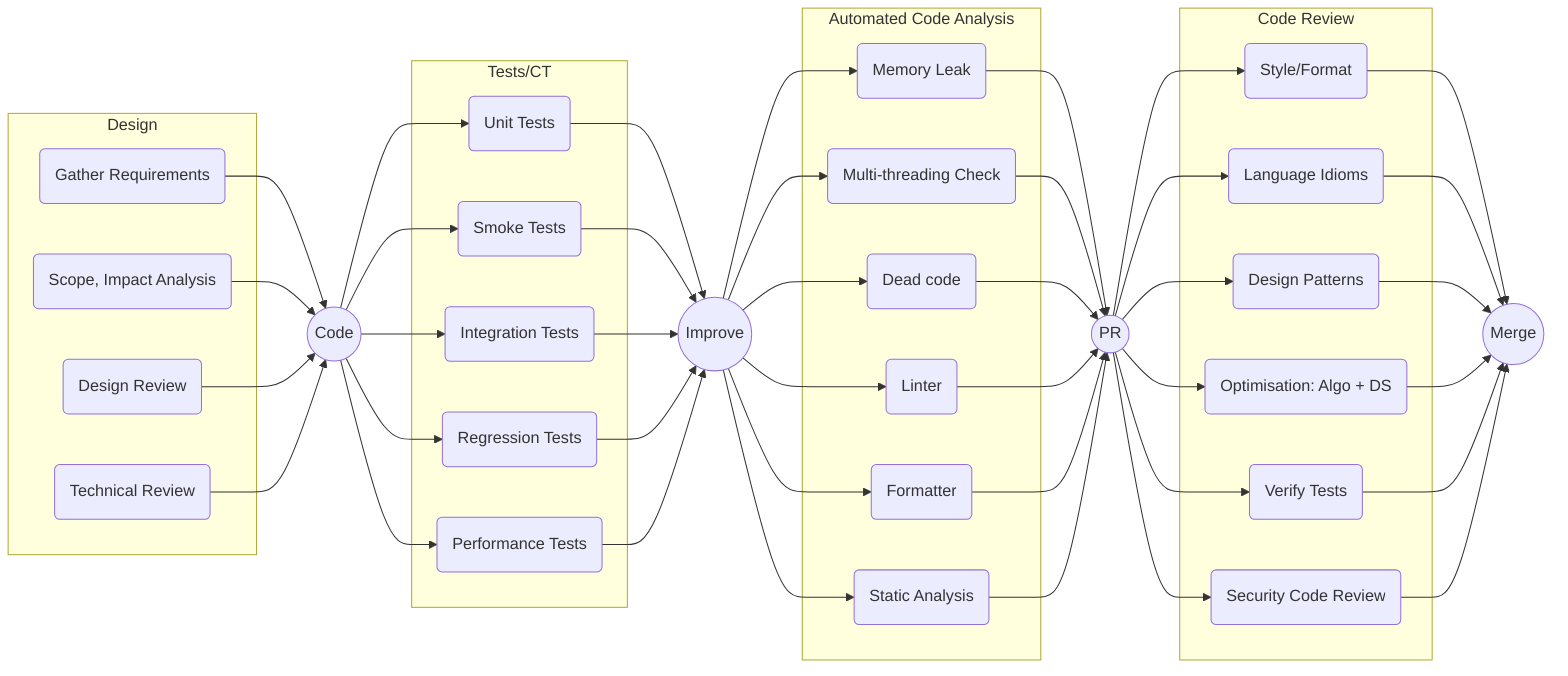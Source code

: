 graph LR

CQ(Gather Requirements);
CS(Scope, Impact Analysis);
DR(Design Review);
TR(Technical Review);

C((Code));

U(Unit Tests);
ST(Smoke Tests);
IT(Integration Tests);
RT(Regression Tests);
PT(Performance Tests);

IM((Improve))

ML(Memory Leak);
MT(Multi-threading Check);
DC(Dead code);
L(Linter);
F(Formatter);
SA(Static Analysis);

PR((PR));

Style(Style/Format);
CRI(Language Idioms);
CRD(Design Patterns);
CRA(Optimisation: Algo + DS);
VR(Verify Tests);
SCR(Security Code Review);

M((Merge));

subgraph Design
  CQ
  CS
  DR
  TR
end

subgraph Tests/CT
  U
  ST
  IT
  RT
  PT
end

subgraph Automated Code Analysis
  ML
  MT
  DC
  L
  F
  SA
end

subgraph Code Review
  Style
  CRI
  CRD
  CRA
  VR
  SCR
end

CQ --> C;
CS --> C;
DR --> C;
TR --> C;

C --> U;
C --> ST;
C --> IT;
C --> RT;
C --> PT;

U --> IM;
ST --> IM;
IT --> IM;
RT --> IM;
PT --> IM;

IM --> ML;
IM --> MT;
IM --> DC;
IM --> L;
IM --> F;
IM --> SA;

ML --> PR;
MT --> PR;
DC --> PR;
L --> PR;
F --> PR;
SA --> PR;

PR --> Style;
PR --> CRI;
PR --> CRD;
PR --> CRA;
PR --> VR;
PR --> SCR;

Style --> M;
CRI --> M;
CRD --> M;
CRA --> M;
VR --> M;
SCR --> M;
